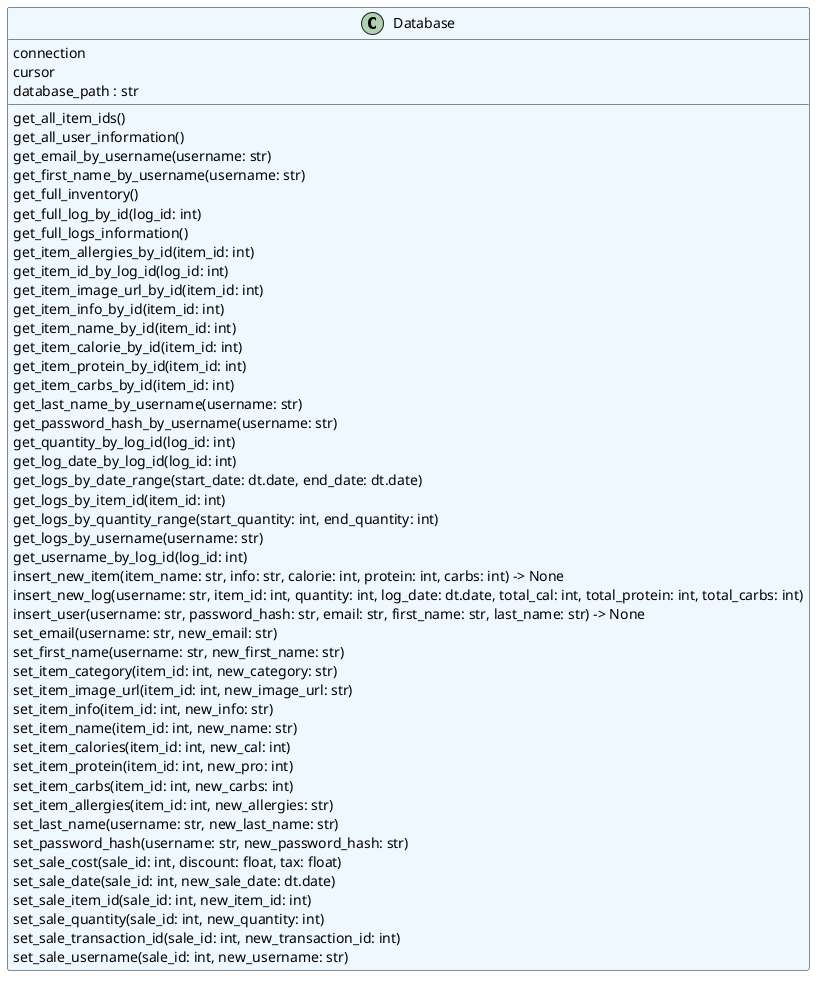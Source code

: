 @startuml classes
set namespaceSeparator none
class "Database" as database.db.Database #aliceblue {
  connection
  cursor
  database_path : str
  get_all_item_ids()
  get_all_user_information()
  get_email_by_username(username: str)
  get_first_name_by_username(username: str)
  get_full_inventory()
  get_full_log_by_id(log_id: int)
  get_full_logs_information()
  get_item_allergies_by_id(item_id: int)
  get_item_id_by_log_id(log_id: int)
  get_item_image_url_by_id(item_id: int)
  get_item_info_by_id(item_id: int)
  get_item_name_by_id(item_id: int)
  get_item_calorie_by_id(item_id: int)
  get_item_protein_by_id(item_id: int)
  get_item_carbs_by_id(item_id: int)
  get_last_name_by_username(username: str)
  get_password_hash_by_username(username: str)
  get_quantity_by_log_id(log_id: int)
  get_log_date_by_log_id(log_id: int)
  get_logs_by_date_range(start_date: dt.date, end_date: dt.date)
  get_logs_by_item_id(item_id: int)
  get_logs_by_quantity_range(start_quantity: int, end_quantity: int)
  get_logs_by_username(username: str)
  get_username_by_log_id(log_id: int)
  insert_new_item(item_name: str, info: str, calorie: int, protein: int, carbs: int) -> None
  insert_new_log(username: str, item_id: int, quantity: int, log_date: dt.date, total_cal: int, total_protein: int, total_carbs: int)
  insert_user(username: str, password_hash: str, email: str, first_name: str, last_name: str) -> None
  set_email(username: str, new_email: str)
  set_first_name(username: str, new_first_name: str)
  set_item_category(item_id: int, new_category: str)
  set_item_image_url(item_id: int, new_image_url: str)
  set_item_info(item_id: int, new_info: str)
  set_item_name(item_id: int, new_name: str)
  set_item_calories(item_id: int, new_cal: int)
  set_item_protein(item_id: int, new_pro: int)
  set_item_carbs(item_id: int, new_carbs: int)
  set_item_allergies(item_id: int, new_allergies: str)
  set_last_name(username: str, new_last_name: str)
  set_password_hash(username: str, new_password_hash: str)
  set_sale_cost(sale_id: int, discount: float, tax: float)
  set_sale_date(sale_id: int, new_sale_date: dt.date)
  set_sale_item_id(sale_id: int, new_item_id: int)
  set_sale_quantity(sale_id: int, new_quantity: int)
  set_sale_transaction_id(sale_id: int, new_transaction_id: int)
  set_sale_username(sale_id: int, new_username: str)
}
@enduml
